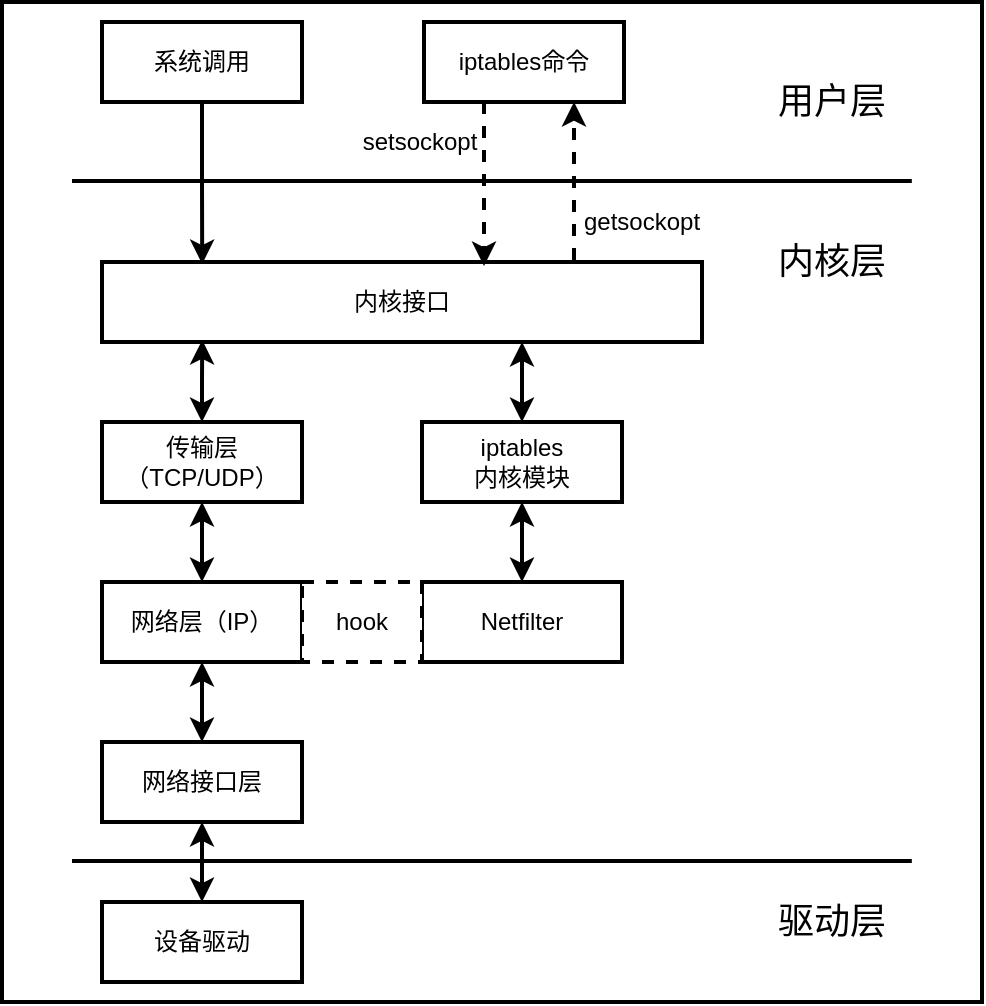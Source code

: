 <mxfile version="12.2.3" type="github" pages="1"><diagram id="wZMmN6AmNvswwWao5NQX" name="Page-1"><mxGraphModel dx="1082" dy="509" grid="1" gridSize="10" guides="1" tooltips="1" connect="1" arrows="1" fold="1" page="1" pageScale="1" pageWidth="827" pageHeight="1169" math="0" shadow="0"><root><mxCell id="0"/><mxCell id="1" parent="0"/><mxCell id="1wR2ykt7FUWzchbB2Hr0-18" value="" style="rounded=0;whiteSpace=wrap;html=1;shadow=0;comic=0;glass=0;strokeWidth=2;" vertex="1" parent="1"><mxGeometry x="70" y="30" width="490" height="500" as="geometry"/></mxCell><mxCell id="1wR2ykt7FUWzchbB2Hr0-13" style="edgeStyle=orthogonalEdgeStyle;rounded=0;orthogonalLoop=1;jettySize=auto;html=1;exitX=0.5;exitY=1;exitDx=0;exitDy=0;entryX=0.167;entryY=0.025;entryDx=0;entryDy=0;entryPerimeter=0;strokeWidth=2;" edge="1" parent="1" source="1wR2ykt7FUWzchbB2Hr0-1" target="1wR2ykt7FUWzchbB2Hr0-3"><mxGeometry relative="1" as="geometry"/></mxCell><mxCell id="1wR2ykt7FUWzchbB2Hr0-1" value="系统调用" style="rounded=0;whiteSpace=wrap;html=1;strokeWidth=2;" vertex="1" parent="1"><mxGeometry x="120" y="40" width="100" height="40" as="geometry"/></mxCell><mxCell id="1wR2ykt7FUWzchbB2Hr0-2" value="iptables命令" style="rounded=0;whiteSpace=wrap;html=1;strokeWidth=2;" vertex="1" parent="1"><mxGeometry x="281" y="40" width="100" height="40" as="geometry"/></mxCell><mxCell id="1wR2ykt7FUWzchbB2Hr0-3" value="内核接口" style="rounded=0;whiteSpace=wrap;html=1;strokeWidth=2;" vertex="1" parent="1"><mxGeometry x="120" y="160" width="300" height="40" as="geometry"/></mxCell><mxCell id="1wR2ykt7FUWzchbB2Hr0-28" value="" style="edgeStyle=orthogonalEdgeStyle;rounded=0;orthogonalLoop=1;jettySize=auto;html=1;startArrow=classic;startFill=1;strokeWidth=2;" edge="1" parent="1" source="1wR2ykt7FUWzchbB2Hr0-4" target="1wR2ykt7FUWzchbB2Hr0-5"><mxGeometry relative="1" as="geometry"/></mxCell><mxCell id="1wR2ykt7FUWzchbB2Hr0-33" style="edgeStyle=orthogonalEdgeStyle;rounded=0;orthogonalLoop=1;jettySize=auto;html=1;exitX=0.5;exitY=0;exitDx=0;exitDy=0;entryX=0.167;entryY=0.975;entryDx=0;entryDy=0;entryPerimeter=0;startArrow=classic;startFill=1;strokeWidth=2;" edge="1" parent="1" source="1wR2ykt7FUWzchbB2Hr0-4" target="1wR2ykt7FUWzchbB2Hr0-3"><mxGeometry relative="1" as="geometry"/></mxCell><mxCell id="1wR2ykt7FUWzchbB2Hr0-4" value="传输层（TCP/UDP）" style="rounded=0;whiteSpace=wrap;html=1;strokeWidth=2;" vertex="1" parent="1"><mxGeometry x="120" y="240" width="100" height="40" as="geometry"/></mxCell><mxCell id="1wR2ykt7FUWzchbB2Hr0-27" value="" style="edgeStyle=orthogonalEdgeStyle;rounded=0;orthogonalLoop=1;jettySize=auto;html=1;startArrow=classic;startFill=1;strokeWidth=2;" edge="1" parent="1" source="1wR2ykt7FUWzchbB2Hr0-5" target="1wR2ykt7FUWzchbB2Hr0-6"><mxGeometry relative="1" as="geometry"/></mxCell><mxCell id="1wR2ykt7FUWzchbB2Hr0-5" value="网络层（IP）" style="rounded=0;whiteSpace=wrap;html=1;strokeWidth=2;" vertex="1" parent="1"><mxGeometry x="120" y="320" width="100" height="40" as="geometry"/></mxCell><mxCell id="1wR2ykt7FUWzchbB2Hr0-26" style="edgeStyle=orthogonalEdgeStyle;rounded=0;orthogonalLoop=1;jettySize=auto;html=1;exitX=0.5;exitY=1;exitDx=0;exitDy=0;entryX=0.5;entryY=0;entryDx=0;entryDy=0;startArrow=classic;startFill=1;strokeWidth=2;" edge="1" parent="1" source="1wR2ykt7FUWzchbB2Hr0-6" target="1wR2ykt7FUWzchbB2Hr0-7"><mxGeometry relative="1" as="geometry"/></mxCell><mxCell id="1wR2ykt7FUWzchbB2Hr0-6" value="网络接口层" style="rounded=0;whiteSpace=wrap;html=1;strokeWidth=2;" vertex="1" parent="1"><mxGeometry x="120" y="400" width="100" height="40" as="geometry"/></mxCell><mxCell id="1wR2ykt7FUWzchbB2Hr0-7" value="设备驱动" style="rounded=0;whiteSpace=wrap;html=1;strokeWidth=2;" vertex="1" parent="1"><mxGeometry x="120" y="480" width="100" height="40" as="geometry"/></mxCell><mxCell id="1wR2ykt7FUWzchbB2Hr0-10" value="" style="endArrow=classic;html=1;entryX=0.75;entryY=1;entryDx=0;entryDy=0;dashed=1;strokeWidth=2;" edge="1" parent="1" target="1wR2ykt7FUWzchbB2Hr0-2"><mxGeometry width="50" height="50" relative="1" as="geometry"><mxPoint x="356" y="159" as="sourcePoint"/><mxPoint x="371" y="100" as="targetPoint"/></mxGeometry></mxCell><mxCell id="1wR2ykt7FUWzchbB2Hr0-12" value="" style="endArrow=classic;html=1;dashed=1;strokeWidth=2;" edge="1" parent="1"><mxGeometry width="50" height="50" relative="1" as="geometry"><mxPoint x="311" y="80" as="sourcePoint"/><mxPoint x="311" y="162" as="targetPoint"/></mxGeometry></mxCell><mxCell id="1wR2ykt7FUWzchbB2Hr0-34" style="edgeStyle=orthogonalEdgeStyle;rounded=0;orthogonalLoop=1;jettySize=auto;html=1;exitX=0.5;exitY=0;exitDx=0;exitDy=0;entryX=0.7;entryY=1;entryDx=0;entryDy=0;entryPerimeter=0;startArrow=classic;startFill=1;strokeWidth=2;" edge="1" parent="1" source="1wR2ykt7FUWzchbB2Hr0-14" target="1wR2ykt7FUWzchbB2Hr0-3"><mxGeometry relative="1" as="geometry"/></mxCell><mxCell id="1wR2ykt7FUWzchbB2Hr0-14" value="iptables&lt;br&gt;内核模块" style="rounded=0;whiteSpace=wrap;html=1;strokeWidth=2;" vertex="1" parent="1"><mxGeometry x="280" y="240" width="100" height="40" as="geometry"/></mxCell><mxCell id="1wR2ykt7FUWzchbB2Hr0-30" value="" style="edgeStyle=orthogonalEdgeStyle;rounded=0;orthogonalLoop=1;jettySize=auto;html=1;startArrow=classic;startFill=1;strokeWidth=2;" edge="1" parent="1" source="1wR2ykt7FUWzchbB2Hr0-15" target="1wR2ykt7FUWzchbB2Hr0-14"><mxGeometry relative="1" as="geometry"/></mxCell><mxCell id="1wR2ykt7FUWzchbB2Hr0-15" value="Netfilter" style="rounded=0;whiteSpace=wrap;html=1;strokeWidth=2;" vertex="1" parent="1"><mxGeometry x="280" y="320" width="100" height="40" as="geometry"/></mxCell><mxCell id="1wR2ykt7FUWzchbB2Hr0-16" value="hook" style="rounded=0;whiteSpace=wrap;html=1;dashed=1;strokeWidth=2;" vertex="1" parent="1"><mxGeometry x="220" y="320" width="60" height="40" as="geometry"/></mxCell><mxCell id="1wR2ykt7FUWzchbB2Hr0-19" value="&lt;font style=&quot;font-size: 18px&quot;&gt;用户层&lt;/font&gt;" style="text;html=1;strokeColor=none;fillColor=none;align=center;verticalAlign=middle;whiteSpace=wrap;rounded=0;dashed=1;strokeWidth=2;" vertex="1" parent="1"><mxGeometry x="450" y="70" width="70" height="20" as="geometry"/></mxCell><mxCell id="1wR2ykt7FUWzchbB2Hr0-20" value="&lt;font style=&quot;font-size: 18px&quot;&gt;内核层&lt;/font&gt;" style="text;html=1;strokeColor=none;fillColor=none;align=center;verticalAlign=middle;whiteSpace=wrap;rounded=0;dashed=1;strokeWidth=2;" vertex="1" parent="1"><mxGeometry x="450" y="150" width="70" height="20" as="geometry"/></mxCell><mxCell id="1wR2ykt7FUWzchbB2Hr0-21" value="getsockopt" style="text;html=1;strokeColor=none;fillColor=none;align=center;verticalAlign=middle;whiteSpace=wrap;rounded=0;dashed=1;strokeWidth=2;" vertex="1" parent="1"><mxGeometry x="370" y="130" width="40" height="20" as="geometry"/></mxCell><mxCell id="1wR2ykt7FUWzchbB2Hr0-22" value="setsockopt" style="text;html=1;strokeColor=none;fillColor=none;align=center;verticalAlign=middle;whiteSpace=wrap;rounded=0;dashed=1;strokeWidth=2;" vertex="1" parent="1"><mxGeometry x="259" y="90" width="40" height="20" as="geometry"/></mxCell><mxCell id="1wR2ykt7FUWzchbB2Hr0-23" value="" style="endArrow=none;html=1;entryX=0.959;entryY=0.182;entryDx=0;entryDy=0;entryPerimeter=0;strokeWidth=2;" edge="1" parent="1"><mxGeometry width="50" height="50" relative="1" as="geometry"><mxPoint x="105" y="459.5" as="sourcePoint"/><mxPoint x="524.91" y="459.5" as="targetPoint"/></mxGeometry></mxCell><mxCell id="1wR2ykt7FUWzchbB2Hr0-24" value="" style="endArrow=none;html=1;entryX=0.959;entryY=0.182;entryDx=0;entryDy=0;entryPerimeter=0;strokeWidth=2;" edge="1" parent="1"><mxGeometry width="50" height="50" relative="1" as="geometry"><mxPoint x="105" y="119.5" as="sourcePoint"/><mxPoint x="524.91" y="119.5" as="targetPoint"/></mxGeometry></mxCell><mxCell id="1wR2ykt7FUWzchbB2Hr0-25" value="&lt;font style=&quot;font-size: 18px&quot;&gt;驱动层&lt;/font&gt;" style="text;html=1;strokeColor=none;fillColor=none;align=center;verticalAlign=middle;whiteSpace=wrap;rounded=0;dashed=1;strokeWidth=2;" vertex="1" parent="1"><mxGeometry x="450" y="480" width="70" height="20" as="geometry"/></mxCell></root></mxGraphModel></diagram></mxfile>